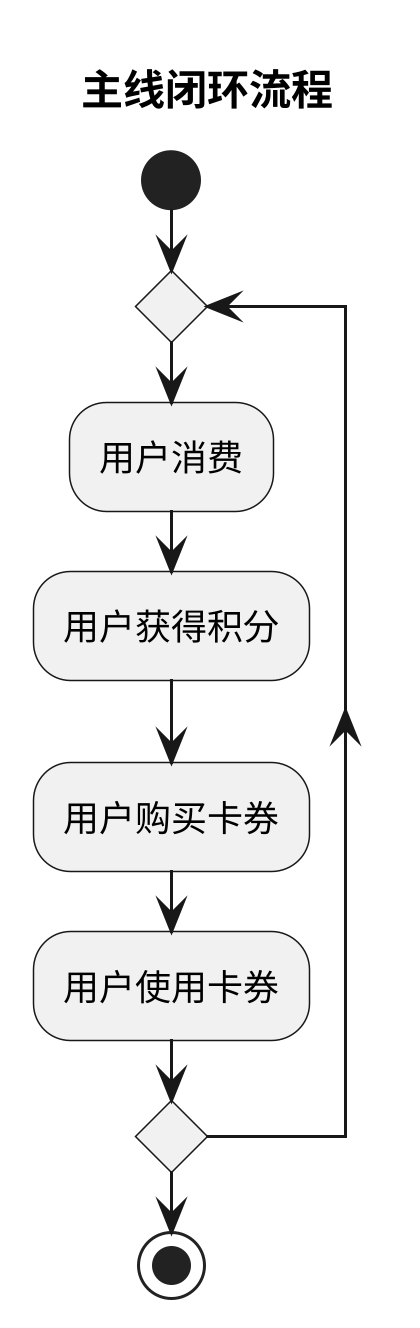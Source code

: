 @startUML
scale 3
title 主线闭环流程
start
repeat
    :用户消费;
    :用户获得积分;
    :用户购买卡券;
    :用户使用卡券;
repeat while
stop
@endUML

@startUML
scale 3
top to bottom direction
title 主要对象
class "积分" as points
class "卡券" as card
class "用户" as user
class "支付渠道" as zf
package 规则 {
    class "规则" as rule
    class "推荐规则" as rule_tj
    class "提醒规则" as rule_tx
    class "积分结算规则" as rule_js_p
    class "卡券结算规则" as rule_js_c
    class "积分发放规则" as rule_ff
}
package 商家 {
    class "商家" as B
    class "积分发放商" as B_p
    class "卡券发行商" as B_c
}

rule <|-- rule_tj
rule <|-- rule_tx
rule <|-- rule_js_c
rule <|-- rule_js_p
rule <|-- rule_ff

B <|-- B_p
B <|-- B_c
@endUML